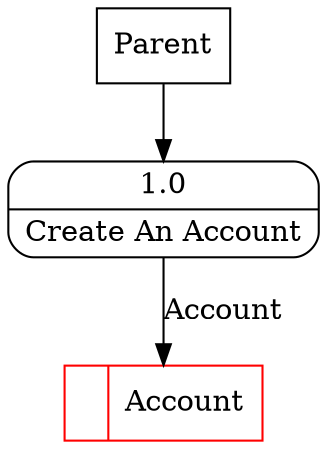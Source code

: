 digraph dfd2{ 
node[shape=record]
200 [label="<f0>  |<f1> Account " color=red];
201 [label="Parent" shape=box];
202 [label="{<f0> 1.0|<f1> Create An Account }" shape=Mrecord];
201 -> 202
202 -> 200 [label="Account"]
}